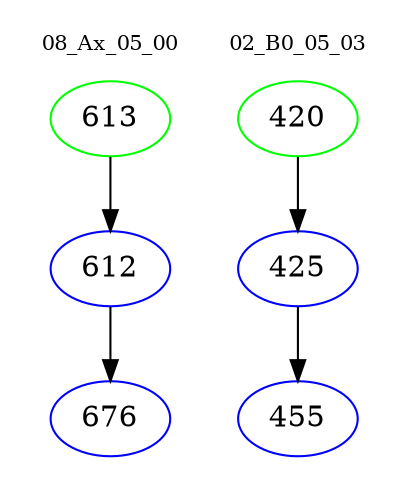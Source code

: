 digraph{
subgraph cluster_0 {
color = white
label = "08_Ax_05_00";
fontsize=10;
T0_613 [label="613", color="green"]
T0_613 -> T0_612 [color="black"]
T0_612 [label="612", color="blue"]
T0_612 -> T0_676 [color="black"]
T0_676 [label="676", color="blue"]
}
subgraph cluster_1 {
color = white
label = "02_B0_05_03";
fontsize=10;
T1_420 [label="420", color="green"]
T1_420 -> T1_425 [color="black"]
T1_425 [label="425", color="blue"]
T1_425 -> T1_455 [color="black"]
T1_455 [label="455", color="blue"]
}
}
